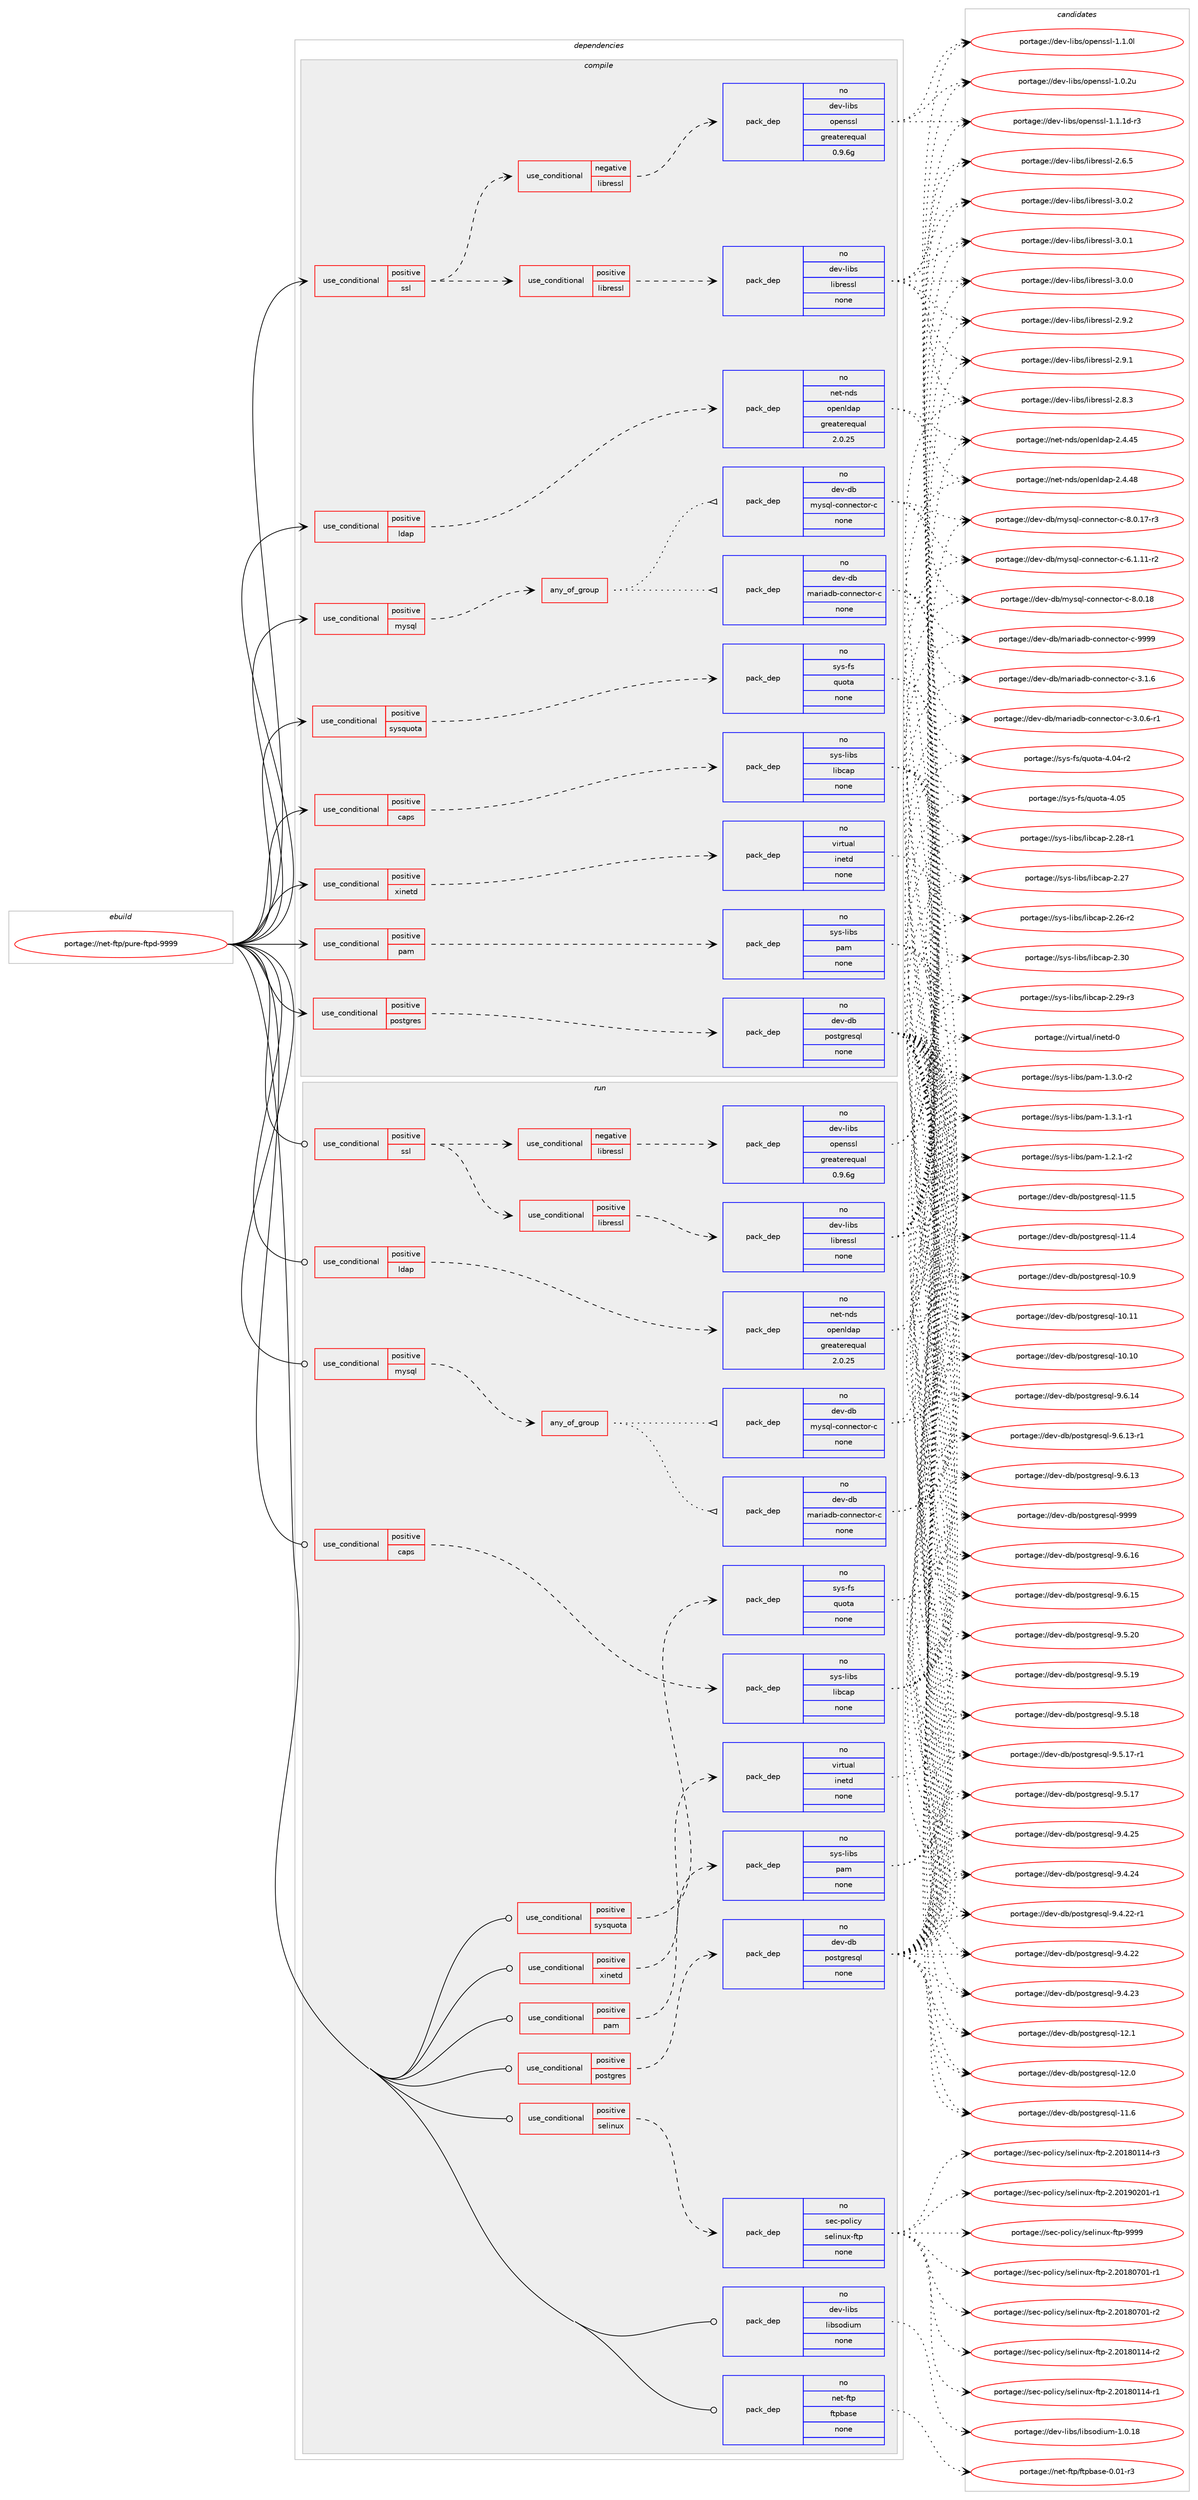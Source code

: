 digraph prolog {

# *************
# Graph options
# *************

newrank=true;
concentrate=true;
compound=true;
graph [rankdir=LR,fontname=Helvetica,fontsize=10,ranksep=1.5];#, ranksep=2.5, nodesep=0.2];
edge  [arrowhead=vee];
node  [fontname=Helvetica,fontsize=10];

# **********
# The ebuild
# **********

subgraph cluster_leftcol {
color=gray;
rank=same;
label=<<i>ebuild</i>>;
id [label="portage://net-ftp/pure-ftpd-9999", color=red, width=4, href="../net-ftp/pure-ftpd-9999.svg"];
}

# ****************
# The dependencies
# ****************

subgraph cluster_midcol {
color=gray;
label=<<i>dependencies</i>>;
subgraph cluster_compile {
fillcolor="#eeeeee";
style=filled;
label=<<i>compile</i>>;
subgraph cond32617 {
dependency155714 [label=<<TABLE BORDER="0" CELLBORDER="1" CELLSPACING="0" CELLPADDING="4"><TR><TD ROWSPAN="3" CELLPADDING="10">use_conditional</TD></TR><TR><TD>positive</TD></TR><TR><TD>caps</TD></TR></TABLE>>, shape=none, color=red];
subgraph pack120585 {
dependency155715 [label=<<TABLE BORDER="0" CELLBORDER="1" CELLSPACING="0" CELLPADDING="4" WIDTH="220"><TR><TD ROWSPAN="6" CELLPADDING="30">pack_dep</TD></TR><TR><TD WIDTH="110">no</TD></TR><TR><TD>sys-libs</TD></TR><TR><TD>libcap</TD></TR><TR><TD>none</TD></TR><TR><TD></TD></TR></TABLE>>, shape=none, color=blue];
}
dependency155714:e -> dependency155715:w [weight=20,style="dashed",arrowhead="vee"];
}
id:e -> dependency155714:w [weight=20,style="solid",arrowhead="vee"];
subgraph cond32618 {
dependency155716 [label=<<TABLE BORDER="0" CELLBORDER="1" CELLSPACING="0" CELLPADDING="4"><TR><TD ROWSPAN="3" CELLPADDING="10">use_conditional</TD></TR><TR><TD>positive</TD></TR><TR><TD>ldap</TD></TR></TABLE>>, shape=none, color=red];
subgraph pack120586 {
dependency155717 [label=<<TABLE BORDER="0" CELLBORDER="1" CELLSPACING="0" CELLPADDING="4" WIDTH="220"><TR><TD ROWSPAN="6" CELLPADDING="30">pack_dep</TD></TR><TR><TD WIDTH="110">no</TD></TR><TR><TD>net-nds</TD></TR><TR><TD>openldap</TD></TR><TR><TD>greaterequal</TD></TR><TR><TD>2.0.25</TD></TR></TABLE>>, shape=none, color=blue];
}
dependency155716:e -> dependency155717:w [weight=20,style="dashed",arrowhead="vee"];
}
id:e -> dependency155716:w [weight=20,style="solid",arrowhead="vee"];
subgraph cond32619 {
dependency155718 [label=<<TABLE BORDER="0" CELLBORDER="1" CELLSPACING="0" CELLPADDING="4"><TR><TD ROWSPAN="3" CELLPADDING="10">use_conditional</TD></TR><TR><TD>positive</TD></TR><TR><TD>mysql</TD></TR></TABLE>>, shape=none, color=red];
subgraph any2365 {
dependency155719 [label=<<TABLE BORDER="0" CELLBORDER="1" CELLSPACING="0" CELLPADDING="4"><TR><TD CELLPADDING="10">any_of_group</TD></TR></TABLE>>, shape=none, color=red];subgraph pack120587 {
dependency155720 [label=<<TABLE BORDER="0" CELLBORDER="1" CELLSPACING="0" CELLPADDING="4" WIDTH="220"><TR><TD ROWSPAN="6" CELLPADDING="30">pack_dep</TD></TR><TR><TD WIDTH="110">no</TD></TR><TR><TD>dev-db</TD></TR><TR><TD>mariadb-connector-c</TD></TR><TR><TD>none</TD></TR><TR><TD></TD></TR></TABLE>>, shape=none, color=blue];
}
dependency155719:e -> dependency155720:w [weight=20,style="dotted",arrowhead="oinv"];
subgraph pack120588 {
dependency155721 [label=<<TABLE BORDER="0" CELLBORDER="1" CELLSPACING="0" CELLPADDING="4" WIDTH="220"><TR><TD ROWSPAN="6" CELLPADDING="30">pack_dep</TD></TR><TR><TD WIDTH="110">no</TD></TR><TR><TD>dev-db</TD></TR><TR><TD>mysql-connector-c</TD></TR><TR><TD>none</TD></TR><TR><TD></TD></TR></TABLE>>, shape=none, color=blue];
}
dependency155719:e -> dependency155721:w [weight=20,style="dotted",arrowhead="oinv"];
}
dependency155718:e -> dependency155719:w [weight=20,style="dashed",arrowhead="vee"];
}
id:e -> dependency155718:w [weight=20,style="solid",arrowhead="vee"];
subgraph cond32620 {
dependency155722 [label=<<TABLE BORDER="0" CELLBORDER="1" CELLSPACING="0" CELLPADDING="4"><TR><TD ROWSPAN="3" CELLPADDING="10">use_conditional</TD></TR><TR><TD>positive</TD></TR><TR><TD>pam</TD></TR></TABLE>>, shape=none, color=red];
subgraph pack120589 {
dependency155723 [label=<<TABLE BORDER="0" CELLBORDER="1" CELLSPACING="0" CELLPADDING="4" WIDTH="220"><TR><TD ROWSPAN="6" CELLPADDING="30">pack_dep</TD></TR><TR><TD WIDTH="110">no</TD></TR><TR><TD>sys-libs</TD></TR><TR><TD>pam</TD></TR><TR><TD>none</TD></TR><TR><TD></TD></TR></TABLE>>, shape=none, color=blue];
}
dependency155722:e -> dependency155723:w [weight=20,style="dashed",arrowhead="vee"];
}
id:e -> dependency155722:w [weight=20,style="solid",arrowhead="vee"];
subgraph cond32621 {
dependency155724 [label=<<TABLE BORDER="0" CELLBORDER="1" CELLSPACING="0" CELLPADDING="4"><TR><TD ROWSPAN="3" CELLPADDING="10">use_conditional</TD></TR><TR><TD>positive</TD></TR><TR><TD>postgres</TD></TR></TABLE>>, shape=none, color=red];
subgraph pack120590 {
dependency155725 [label=<<TABLE BORDER="0" CELLBORDER="1" CELLSPACING="0" CELLPADDING="4" WIDTH="220"><TR><TD ROWSPAN="6" CELLPADDING="30">pack_dep</TD></TR><TR><TD WIDTH="110">no</TD></TR><TR><TD>dev-db</TD></TR><TR><TD>postgresql</TD></TR><TR><TD>none</TD></TR><TR><TD></TD></TR></TABLE>>, shape=none, color=blue];
}
dependency155724:e -> dependency155725:w [weight=20,style="dashed",arrowhead="vee"];
}
id:e -> dependency155724:w [weight=20,style="solid",arrowhead="vee"];
subgraph cond32622 {
dependency155726 [label=<<TABLE BORDER="0" CELLBORDER="1" CELLSPACING="0" CELLPADDING="4"><TR><TD ROWSPAN="3" CELLPADDING="10">use_conditional</TD></TR><TR><TD>positive</TD></TR><TR><TD>ssl</TD></TR></TABLE>>, shape=none, color=red];
subgraph cond32623 {
dependency155727 [label=<<TABLE BORDER="0" CELLBORDER="1" CELLSPACING="0" CELLPADDING="4"><TR><TD ROWSPAN="3" CELLPADDING="10">use_conditional</TD></TR><TR><TD>negative</TD></TR><TR><TD>libressl</TD></TR></TABLE>>, shape=none, color=red];
subgraph pack120591 {
dependency155728 [label=<<TABLE BORDER="0" CELLBORDER="1" CELLSPACING="0" CELLPADDING="4" WIDTH="220"><TR><TD ROWSPAN="6" CELLPADDING="30">pack_dep</TD></TR><TR><TD WIDTH="110">no</TD></TR><TR><TD>dev-libs</TD></TR><TR><TD>openssl</TD></TR><TR><TD>greaterequal</TD></TR><TR><TD>0.9.6g</TD></TR></TABLE>>, shape=none, color=blue];
}
dependency155727:e -> dependency155728:w [weight=20,style="dashed",arrowhead="vee"];
}
dependency155726:e -> dependency155727:w [weight=20,style="dashed",arrowhead="vee"];
subgraph cond32624 {
dependency155729 [label=<<TABLE BORDER="0" CELLBORDER="1" CELLSPACING="0" CELLPADDING="4"><TR><TD ROWSPAN="3" CELLPADDING="10">use_conditional</TD></TR><TR><TD>positive</TD></TR><TR><TD>libressl</TD></TR></TABLE>>, shape=none, color=red];
subgraph pack120592 {
dependency155730 [label=<<TABLE BORDER="0" CELLBORDER="1" CELLSPACING="0" CELLPADDING="4" WIDTH="220"><TR><TD ROWSPAN="6" CELLPADDING="30">pack_dep</TD></TR><TR><TD WIDTH="110">no</TD></TR><TR><TD>dev-libs</TD></TR><TR><TD>libressl</TD></TR><TR><TD>none</TD></TR><TR><TD></TD></TR></TABLE>>, shape=none, color=blue];
}
dependency155729:e -> dependency155730:w [weight=20,style="dashed",arrowhead="vee"];
}
dependency155726:e -> dependency155729:w [weight=20,style="dashed",arrowhead="vee"];
}
id:e -> dependency155726:w [weight=20,style="solid",arrowhead="vee"];
subgraph cond32625 {
dependency155731 [label=<<TABLE BORDER="0" CELLBORDER="1" CELLSPACING="0" CELLPADDING="4"><TR><TD ROWSPAN="3" CELLPADDING="10">use_conditional</TD></TR><TR><TD>positive</TD></TR><TR><TD>sysquota</TD></TR></TABLE>>, shape=none, color=red];
subgraph pack120593 {
dependency155732 [label=<<TABLE BORDER="0" CELLBORDER="1" CELLSPACING="0" CELLPADDING="4" WIDTH="220"><TR><TD ROWSPAN="6" CELLPADDING="30">pack_dep</TD></TR><TR><TD WIDTH="110">no</TD></TR><TR><TD>sys-fs</TD></TR><TR><TD>quota</TD></TR><TR><TD>none</TD></TR><TR><TD></TD></TR></TABLE>>, shape=none, color=blue];
}
dependency155731:e -> dependency155732:w [weight=20,style="dashed",arrowhead="vee"];
}
id:e -> dependency155731:w [weight=20,style="solid",arrowhead="vee"];
subgraph cond32626 {
dependency155733 [label=<<TABLE BORDER="0" CELLBORDER="1" CELLSPACING="0" CELLPADDING="4"><TR><TD ROWSPAN="3" CELLPADDING="10">use_conditional</TD></TR><TR><TD>positive</TD></TR><TR><TD>xinetd</TD></TR></TABLE>>, shape=none, color=red];
subgraph pack120594 {
dependency155734 [label=<<TABLE BORDER="0" CELLBORDER="1" CELLSPACING="0" CELLPADDING="4" WIDTH="220"><TR><TD ROWSPAN="6" CELLPADDING="30">pack_dep</TD></TR><TR><TD WIDTH="110">no</TD></TR><TR><TD>virtual</TD></TR><TR><TD>inetd</TD></TR><TR><TD>none</TD></TR><TR><TD></TD></TR></TABLE>>, shape=none, color=blue];
}
dependency155733:e -> dependency155734:w [weight=20,style="dashed",arrowhead="vee"];
}
id:e -> dependency155733:w [weight=20,style="solid",arrowhead="vee"];
}
subgraph cluster_compileandrun {
fillcolor="#eeeeee";
style=filled;
label=<<i>compile and run</i>>;
}
subgraph cluster_run {
fillcolor="#eeeeee";
style=filled;
label=<<i>run</i>>;
subgraph cond32627 {
dependency155735 [label=<<TABLE BORDER="0" CELLBORDER="1" CELLSPACING="0" CELLPADDING="4"><TR><TD ROWSPAN="3" CELLPADDING="10">use_conditional</TD></TR><TR><TD>positive</TD></TR><TR><TD>caps</TD></TR></TABLE>>, shape=none, color=red];
subgraph pack120595 {
dependency155736 [label=<<TABLE BORDER="0" CELLBORDER="1" CELLSPACING="0" CELLPADDING="4" WIDTH="220"><TR><TD ROWSPAN="6" CELLPADDING="30">pack_dep</TD></TR><TR><TD WIDTH="110">no</TD></TR><TR><TD>sys-libs</TD></TR><TR><TD>libcap</TD></TR><TR><TD>none</TD></TR><TR><TD></TD></TR></TABLE>>, shape=none, color=blue];
}
dependency155735:e -> dependency155736:w [weight=20,style="dashed",arrowhead="vee"];
}
id:e -> dependency155735:w [weight=20,style="solid",arrowhead="odot"];
subgraph cond32628 {
dependency155737 [label=<<TABLE BORDER="0" CELLBORDER="1" CELLSPACING="0" CELLPADDING="4"><TR><TD ROWSPAN="3" CELLPADDING="10">use_conditional</TD></TR><TR><TD>positive</TD></TR><TR><TD>ldap</TD></TR></TABLE>>, shape=none, color=red];
subgraph pack120596 {
dependency155738 [label=<<TABLE BORDER="0" CELLBORDER="1" CELLSPACING="0" CELLPADDING="4" WIDTH="220"><TR><TD ROWSPAN="6" CELLPADDING="30">pack_dep</TD></TR><TR><TD WIDTH="110">no</TD></TR><TR><TD>net-nds</TD></TR><TR><TD>openldap</TD></TR><TR><TD>greaterequal</TD></TR><TR><TD>2.0.25</TD></TR></TABLE>>, shape=none, color=blue];
}
dependency155737:e -> dependency155738:w [weight=20,style="dashed",arrowhead="vee"];
}
id:e -> dependency155737:w [weight=20,style="solid",arrowhead="odot"];
subgraph cond32629 {
dependency155739 [label=<<TABLE BORDER="0" CELLBORDER="1" CELLSPACING="0" CELLPADDING="4"><TR><TD ROWSPAN="3" CELLPADDING="10">use_conditional</TD></TR><TR><TD>positive</TD></TR><TR><TD>mysql</TD></TR></TABLE>>, shape=none, color=red];
subgraph any2366 {
dependency155740 [label=<<TABLE BORDER="0" CELLBORDER="1" CELLSPACING="0" CELLPADDING="4"><TR><TD CELLPADDING="10">any_of_group</TD></TR></TABLE>>, shape=none, color=red];subgraph pack120597 {
dependency155741 [label=<<TABLE BORDER="0" CELLBORDER="1" CELLSPACING="0" CELLPADDING="4" WIDTH="220"><TR><TD ROWSPAN="6" CELLPADDING="30">pack_dep</TD></TR><TR><TD WIDTH="110">no</TD></TR><TR><TD>dev-db</TD></TR><TR><TD>mariadb-connector-c</TD></TR><TR><TD>none</TD></TR><TR><TD></TD></TR></TABLE>>, shape=none, color=blue];
}
dependency155740:e -> dependency155741:w [weight=20,style="dotted",arrowhead="oinv"];
subgraph pack120598 {
dependency155742 [label=<<TABLE BORDER="0" CELLBORDER="1" CELLSPACING="0" CELLPADDING="4" WIDTH="220"><TR><TD ROWSPAN="6" CELLPADDING="30">pack_dep</TD></TR><TR><TD WIDTH="110">no</TD></TR><TR><TD>dev-db</TD></TR><TR><TD>mysql-connector-c</TD></TR><TR><TD>none</TD></TR><TR><TD></TD></TR></TABLE>>, shape=none, color=blue];
}
dependency155740:e -> dependency155742:w [weight=20,style="dotted",arrowhead="oinv"];
}
dependency155739:e -> dependency155740:w [weight=20,style="dashed",arrowhead="vee"];
}
id:e -> dependency155739:w [weight=20,style="solid",arrowhead="odot"];
subgraph cond32630 {
dependency155743 [label=<<TABLE BORDER="0" CELLBORDER="1" CELLSPACING="0" CELLPADDING="4"><TR><TD ROWSPAN="3" CELLPADDING="10">use_conditional</TD></TR><TR><TD>positive</TD></TR><TR><TD>pam</TD></TR></TABLE>>, shape=none, color=red];
subgraph pack120599 {
dependency155744 [label=<<TABLE BORDER="0" CELLBORDER="1" CELLSPACING="0" CELLPADDING="4" WIDTH="220"><TR><TD ROWSPAN="6" CELLPADDING="30">pack_dep</TD></TR><TR><TD WIDTH="110">no</TD></TR><TR><TD>sys-libs</TD></TR><TR><TD>pam</TD></TR><TR><TD>none</TD></TR><TR><TD></TD></TR></TABLE>>, shape=none, color=blue];
}
dependency155743:e -> dependency155744:w [weight=20,style="dashed",arrowhead="vee"];
}
id:e -> dependency155743:w [weight=20,style="solid",arrowhead="odot"];
subgraph cond32631 {
dependency155745 [label=<<TABLE BORDER="0" CELLBORDER="1" CELLSPACING="0" CELLPADDING="4"><TR><TD ROWSPAN="3" CELLPADDING="10">use_conditional</TD></TR><TR><TD>positive</TD></TR><TR><TD>postgres</TD></TR></TABLE>>, shape=none, color=red];
subgraph pack120600 {
dependency155746 [label=<<TABLE BORDER="0" CELLBORDER="1" CELLSPACING="0" CELLPADDING="4" WIDTH="220"><TR><TD ROWSPAN="6" CELLPADDING="30">pack_dep</TD></TR><TR><TD WIDTH="110">no</TD></TR><TR><TD>dev-db</TD></TR><TR><TD>postgresql</TD></TR><TR><TD>none</TD></TR><TR><TD></TD></TR></TABLE>>, shape=none, color=blue];
}
dependency155745:e -> dependency155746:w [weight=20,style="dashed",arrowhead="vee"];
}
id:e -> dependency155745:w [weight=20,style="solid",arrowhead="odot"];
subgraph cond32632 {
dependency155747 [label=<<TABLE BORDER="0" CELLBORDER="1" CELLSPACING="0" CELLPADDING="4"><TR><TD ROWSPAN="3" CELLPADDING="10">use_conditional</TD></TR><TR><TD>positive</TD></TR><TR><TD>selinux</TD></TR></TABLE>>, shape=none, color=red];
subgraph pack120601 {
dependency155748 [label=<<TABLE BORDER="0" CELLBORDER="1" CELLSPACING="0" CELLPADDING="4" WIDTH="220"><TR><TD ROWSPAN="6" CELLPADDING="30">pack_dep</TD></TR><TR><TD WIDTH="110">no</TD></TR><TR><TD>sec-policy</TD></TR><TR><TD>selinux-ftp</TD></TR><TR><TD>none</TD></TR><TR><TD></TD></TR></TABLE>>, shape=none, color=blue];
}
dependency155747:e -> dependency155748:w [weight=20,style="dashed",arrowhead="vee"];
}
id:e -> dependency155747:w [weight=20,style="solid",arrowhead="odot"];
subgraph cond32633 {
dependency155749 [label=<<TABLE BORDER="0" CELLBORDER="1" CELLSPACING="0" CELLPADDING="4"><TR><TD ROWSPAN="3" CELLPADDING="10">use_conditional</TD></TR><TR><TD>positive</TD></TR><TR><TD>ssl</TD></TR></TABLE>>, shape=none, color=red];
subgraph cond32634 {
dependency155750 [label=<<TABLE BORDER="0" CELLBORDER="1" CELLSPACING="0" CELLPADDING="4"><TR><TD ROWSPAN="3" CELLPADDING="10">use_conditional</TD></TR><TR><TD>negative</TD></TR><TR><TD>libressl</TD></TR></TABLE>>, shape=none, color=red];
subgraph pack120602 {
dependency155751 [label=<<TABLE BORDER="0" CELLBORDER="1" CELLSPACING="0" CELLPADDING="4" WIDTH="220"><TR><TD ROWSPAN="6" CELLPADDING="30">pack_dep</TD></TR><TR><TD WIDTH="110">no</TD></TR><TR><TD>dev-libs</TD></TR><TR><TD>openssl</TD></TR><TR><TD>greaterequal</TD></TR><TR><TD>0.9.6g</TD></TR></TABLE>>, shape=none, color=blue];
}
dependency155750:e -> dependency155751:w [weight=20,style="dashed",arrowhead="vee"];
}
dependency155749:e -> dependency155750:w [weight=20,style="dashed",arrowhead="vee"];
subgraph cond32635 {
dependency155752 [label=<<TABLE BORDER="0" CELLBORDER="1" CELLSPACING="0" CELLPADDING="4"><TR><TD ROWSPAN="3" CELLPADDING="10">use_conditional</TD></TR><TR><TD>positive</TD></TR><TR><TD>libressl</TD></TR></TABLE>>, shape=none, color=red];
subgraph pack120603 {
dependency155753 [label=<<TABLE BORDER="0" CELLBORDER="1" CELLSPACING="0" CELLPADDING="4" WIDTH="220"><TR><TD ROWSPAN="6" CELLPADDING="30">pack_dep</TD></TR><TR><TD WIDTH="110">no</TD></TR><TR><TD>dev-libs</TD></TR><TR><TD>libressl</TD></TR><TR><TD>none</TD></TR><TR><TD></TD></TR></TABLE>>, shape=none, color=blue];
}
dependency155752:e -> dependency155753:w [weight=20,style="dashed",arrowhead="vee"];
}
dependency155749:e -> dependency155752:w [weight=20,style="dashed",arrowhead="vee"];
}
id:e -> dependency155749:w [weight=20,style="solid",arrowhead="odot"];
subgraph cond32636 {
dependency155754 [label=<<TABLE BORDER="0" CELLBORDER="1" CELLSPACING="0" CELLPADDING="4"><TR><TD ROWSPAN="3" CELLPADDING="10">use_conditional</TD></TR><TR><TD>positive</TD></TR><TR><TD>sysquota</TD></TR></TABLE>>, shape=none, color=red];
subgraph pack120604 {
dependency155755 [label=<<TABLE BORDER="0" CELLBORDER="1" CELLSPACING="0" CELLPADDING="4" WIDTH="220"><TR><TD ROWSPAN="6" CELLPADDING="30">pack_dep</TD></TR><TR><TD WIDTH="110">no</TD></TR><TR><TD>sys-fs</TD></TR><TR><TD>quota</TD></TR><TR><TD>none</TD></TR><TR><TD></TD></TR></TABLE>>, shape=none, color=blue];
}
dependency155754:e -> dependency155755:w [weight=20,style="dashed",arrowhead="vee"];
}
id:e -> dependency155754:w [weight=20,style="solid",arrowhead="odot"];
subgraph cond32637 {
dependency155756 [label=<<TABLE BORDER="0" CELLBORDER="1" CELLSPACING="0" CELLPADDING="4"><TR><TD ROWSPAN="3" CELLPADDING="10">use_conditional</TD></TR><TR><TD>positive</TD></TR><TR><TD>xinetd</TD></TR></TABLE>>, shape=none, color=red];
subgraph pack120605 {
dependency155757 [label=<<TABLE BORDER="0" CELLBORDER="1" CELLSPACING="0" CELLPADDING="4" WIDTH="220"><TR><TD ROWSPAN="6" CELLPADDING="30">pack_dep</TD></TR><TR><TD WIDTH="110">no</TD></TR><TR><TD>virtual</TD></TR><TR><TD>inetd</TD></TR><TR><TD>none</TD></TR><TR><TD></TD></TR></TABLE>>, shape=none, color=blue];
}
dependency155756:e -> dependency155757:w [weight=20,style="dashed",arrowhead="vee"];
}
id:e -> dependency155756:w [weight=20,style="solid",arrowhead="odot"];
subgraph pack120606 {
dependency155758 [label=<<TABLE BORDER="0" CELLBORDER="1" CELLSPACING="0" CELLPADDING="4" WIDTH="220"><TR><TD ROWSPAN="6" CELLPADDING="30">pack_dep</TD></TR><TR><TD WIDTH="110">no</TD></TR><TR><TD>dev-libs</TD></TR><TR><TD>libsodium</TD></TR><TR><TD>none</TD></TR><TR><TD></TD></TR></TABLE>>, shape=none, color=blue];
}
id:e -> dependency155758:w [weight=20,style="solid",arrowhead="odot"];
subgraph pack120607 {
dependency155759 [label=<<TABLE BORDER="0" CELLBORDER="1" CELLSPACING="0" CELLPADDING="4" WIDTH="220"><TR><TD ROWSPAN="6" CELLPADDING="30">pack_dep</TD></TR><TR><TD WIDTH="110">no</TD></TR><TR><TD>net-ftp</TD></TR><TR><TD>ftpbase</TD></TR><TR><TD>none</TD></TR><TR><TD></TD></TR></TABLE>>, shape=none, color=blue];
}
id:e -> dependency155759:w [weight=20,style="solid",arrowhead="odot"];
}
}

# **************
# The candidates
# **************

subgraph cluster_choices {
rank=same;
color=gray;
label=<<i>candidates</i>>;

subgraph choice120585 {
color=black;
nodesep=1;
choice1151211154510810598115471081059899971124550465148 [label="portage://sys-libs/libcap-2.30", color=red, width=4,href="../sys-libs/libcap-2.30.svg"];
choice11512111545108105981154710810598999711245504650574511451 [label="portage://sys-libs/libcap-2.29-r3", color=red, width=4,href="../sys-libs/libcap-2.29-r3.svg"];
choice11512111545108105981154710810598999711245504650564511449 [label="portage://sys-libs/libcap-2.28-r1", color=red, width=4,href="../sys-libs/libcap-2.28-r1.svg"];
choice1151211154510810598115471081059899971124550465055 [label="portage://sys-libs/libcap-2.27", color=red, width=4,href="../sys-libs/libcap-2.27.svg"];
choice11512111545108105981154710810598999711245504650544511450 [label="portage://sys-libs/libcap-2.26-r2", color=red, width=4,href="../sys-libs/libcap-2.26-r2.svg"];
dependency155715:e -> choice1151211154510810598115471081059899971124550465148:w [style=dotted,weight="100"];
dependency155715:e -> choice11512111545108105981154710810598999711245504650574511451:w [style=dotted,weight="100"];
dependency155715:e -> choice11512111545108105981154710810598999711245504650564511449:w [style=dotted,weight="100"];
dependency155715:e -> choice1151211154510810598115471081059899971124550465055:w [style=dotted,weight="100"];
dependency155715:e -> choice11512111545108105981154710810598999711245504650544511450:w [style=dotted,weight="100"];
}
subgraph choice120586 {
color=black;
nodesep=1;
choice11010111645110100115471111121011101081009711245504652465256 [label="portage://net-nds/openldap-2.4.48", color=red, width=4,href="../net-nds/openldap-2.4.48.svg"];
choice11010111645110100115471111121011101081009711245504652465253 [label="portage://net-nds/openldap-2.4.45", color=red, width=4,href="../net-nds/openldap-2.4.45.svg"];
dependency155717:e -> choice11010111645110100115471111121011101081009711245504652465256:w [style=dotted,weight="100"];
dependency155717:e -> choice11010111645110100115471111121011101081009711245504652465253:w [style=dotted,weight="100"];
}
subgraph choice120587 {
color=black;
nodesep=1;
choice10010111845100984710997114105971009845991111101101019911611111445994557575757 [label="portage://dev-db/mariadb-connector-c-9999", color=red, width=4,href="../dev-db/mariadb-connector-c-9999.svg"];
choice1001011184510098471099711410597100984599111110110101991161111144599455146494654 [label="portage://dev-db/mariadb-connector-c-3.1.6", color=red, width=4,href="../dev-db/mariadb-connector-c-3.1.6.svg"];
choice10010111845100984710997114105971009845991111101101019911611111445994551464846544511449 [label="portage://dev-db/mariadb-connector-c-3.0.6-r1", color=red, width=4,href="../dev-db/mariadb-connector-c-3.0.6-r1.svg"];
dependency155720:e -> choice10010111845100984710997114105971009845991111101101019911611111445994557575757:w [style=dotted,weight="100"];
dependency155720:e -> choice1001011184510098471099711410597100984599111110110101991161111144599455146494654:w [style=dotted,weight="100"];
dependency155720:e -> choice10010111845100984710997114105971009845991111101101019911611111445994551464846544511449:w [style=dotted,weight="100"];
}
subgraph choice120588 {
color=black;
nodesep=1;
choice100101118451009847109121115113108459911111011010199116111114459945564648464956 [label="portage://dev-db/mysql-connector-c-8.0.18", color=red, width=4,href="../dev-db/mysql-connector-c-8.0.18.svg"];
choice1001011184510098471091211151131084599111110110101991161111144599455646484649554511451 [label="portage://dev-db/mysql-connector-c-8.0.17-r3", color=red, width=4,href="../dev-db/mysql-connector-c-8.0.17-r3.svg"];
choice1001011184510098471091211151131084599111110110101991161111144599455446494649494511450 [label="portage://dev-db/mysql-connector-c-6.1.11-r2", color=red, width=4,href="../dev-db/mysql-connector-c-6.1.11-r2.svg"];
dependency155721:e -> choice100101118451009847109121115113108459911111011010199116111114459945564648464956:w [style=dotted,weight="100"];
dependency155721:e -> choice1001011184510098471091211151131084599111110110101991161111144599455646484649554511451:w [style=dotted,weight="100"];
dependency155721:e -> choice1001011184510098471091211151131084599111110110101991161111144599455446494649494511450:w [style=dotted,weight="100"];
}
subgraph choice120589 {
color=black;
nodesep=1;
choice115121115451081059811547112971094549465146494511449 [label="portage://sys-libs/pam-1.3.1-r1", color=red, width=4,href="../sys-libs/pam-1.3.1-r1.svg"];
choice115121115451081059811547112971094549465146484511450 [label="portage://sys-libs/pam-1.3.0-r2", color=red, width=4,href="../sys-libs/pam-1.3.0-r2.svg"];
choice115121115451081059811547112971094549465046494511450 [label="portage://sys-libs/pam-1.2.1-r2", color=red, width=4,href="../sys-libs/pam-1.2.1-r2.svg"];
dependency155723:e -> choice115121115451081059811547112971094549465146494511449:w [style=dotted,weight="100"];
dependency155723:e -> choice115121115451081059811547112971094549465146484511450:w [style=dotted,weight="100"];
dependency155723:e -> choice115121115451081059811547112971094549465046494511450:w [style=dotted,weight="100"];
}
subgraph choice120590 {
color=black;
nodesep=1;
choice1001011184510098471121111151161031141011151131084557575757 [label="portage://dev-db/postgresql-9999", color=red, width=4,href="../dev-db/postgresql-9999.svg"];
choice10010111845100984711211111511610311410111511310845574654464954 [label="portage://dev-db/postgresql-9.6.16", color=red, width=4,href="../dev-db/postgresql-9.6.16.svg"];
choice10010111845100984711211111511610311410111511310845574654464953 [label="portage://dev-db/postgresql-9.6.15", color=red, width=4,href="../dev-db/postgresql-9.6.15.svg"];
choice10010111845100984711211111511610311410111511310845574654464952 [label="portage://dev-db/postgresql-9.6.14", color=red, width=4,href="../dev-db/postgresql-9.6.14.svg"];
choice100101118451009847112111115116103114101115113108455746544649514511449 [label="portage://dev-db/postgresql-9.6.13-r1", color=red, width=4,href="../dev-db/postgresql-9.6.13-r1.svg"];
choice10010111845100984711211111511610311410111511310845574654464951 [label="portage://dev-db/postgresql-9.6.13", color=red, width=4,href="../dev-db/postgresql-9.6.13.svg"];
choice10010111845100984711211111511610311410111511310845574653465048 [label="portage://dev-db/postgresql-9.5.20", color=red, width=4,href="../dev-db/postgresql-9.5.20.svg"];
choice10010111845100984711211111511610311410111511310845574653464957 [label="portage://dev-db/postgresql-9.5.19", color=red, width=4,href="../dev-db/postgresql-9.5.19.svg"];
choice10010111845100984711211111511610311410111511310845574653464956 [label="portage://dev-db/postgresql-9.5.18", color=red, width=4,href="../dev-db/postgresql-9.5.18.svg"];
choice100101118451009847112111115116103114101115113108455746534649554511449 [label="portage://dev-db/postgresql-9.5.17-r1", color=red, width=4,href="../dev-db/postgresql-9.5.17-r1.svg"];
choice10010111845100984711211111511610311410111511310845574653464955 [label="portage://dev-db/postgresql-9.5.17", color=red, width=4,href="../dev-db/postgresql-9.5.17.svg"];
choice10010111845100984711211111511610311410111511310845574652465053 [label="portage://dev-db/postgresql-9.4.25", color=red, width=4,href="../dev-db/postgresql-9.4.25.svg"];
choice10010111845100984711211111511610311410111511310845574652465052 [label="portage://dev-db/postgresql-9.4.24", color=red, width=4,href="../dev-db/postgresql-9.4.24.svg"];
choice10010111845100984711211111511610311410111511310845574652465051 [label="portage://dev-db/postgresql-9.4.23", color=red, width=4,href="../dev-db/postgresql-9.4.23.svg"];
choice100101118451009847112111115116103114101115113108455746524650504511449 [label="portage://dev-db/postgresql-9.4.22-r1", color=red, width=4,href="../dev-db/postgresql-9.4.22-r1.svg"];
choice10010111845100984711211111511610311410111511310845574652465050 [label="portage://dev-db/postgresql-9.4.22", color=red, width=4,href="../dev-db/postgresql-9.4.22.svg"];
choice1001011184510098471121111151161031141011151131084549504649 [label="portage://dev-db/postgresql-12.1", color=red, width=4,href="../dev-db/postgresql-12.1.svg"];
choice1001011184510098471121111151161031141011151131084549504648 [label="portage://dev-db/postgresql-12.0", color=red, width=4,href="../dev-db/postgresql-12.0.svg"];
choice1001011184510098471121111151161031141011151131084549494654 [label="portage://dev-db/postgresql-11.6", color=red, width=4,href="../dev-db/postgresql-11.6.svg"];
choice1001011184510098471121111151161031141011151131084549494653 [label="portage://dev-db/postgresql-11.5", color=red, width=4,href="../dev-db/postgresql-11.5.svg"];
choice1001011184510098471121111151161031141011151131084549494652 [label="portage://dev-db/postgresql-11.4", color=red, width=4,href="../dev-db/postgresql-11.4.svg"];
choice1001011184510098471121111151161031141011151131084549484657 [label="portage://dev-db/postgresql-10.9", color=red, width=4,href="../dev-db/postgresql-10.9.svg"];
choice100101118451009847112111115116103114101115113108454948464949 [label="portage://dev-db/postgresql-10.11", color=red, width=4,href="../dev-db/postgresql-10.11.svg"];
choice100101118451009847112111115116103114101115113108454948464948 [label="portage://dev-db/postgresql-10.10", color=red, width=4,href="../dev-db/postgresql-10.10.svg"];
dependency155725:e -> choice1001011184510098471121111151161031141011151131084557575757:w [style=dotted,weight="100"];
dependency155725:e -> choice10010111845100984711211111511610311410111511310845574654464954:w [style=dotted,weight="100"];
dependency155725:e -> choice10010111845100984711211111511610311410111511310845574654464953:w [style=dotted,weight="100"];
dependency155725:e -> choice10010111845100984711211111511610311410111511310845574654464952:w [style=dotted,weight="100"];
dependency155725:e -> choice100101118451009847112111115116103114101115113108455746544649514511449:w [style=dotted,weight="100"];
dependency155725:e -> choice10010111845100984711211111511610311410111511310845574654464951:w [style=dotted,weight="100"];
dependency155725:e -> choice10010111845100984711211111511610311410111511310845574653465048:w [style=dotted,weight="100"];
dependency155725:e -> choice10010111845100984711211111511610311410111511310845574653464957:w [style=dotted,weight="100"];
dependency155725:e -> choice10010111845100984711211111511610311410111511310845574653464956:w [style=dotted,weight="100"];
dependency155725:e -> choice100101118451009847112111115116103114101115113108455746534649554511449:w [style=dotted,weight="100"];
dependency155725:e -> choice10010111845100984711211111511610311410111511310845574653464955:w [style=dotted,weight="100"];
dependency155725:e -> choice10010111845100984711211111511610311410111511310845574652465053:w [style=dotted,weight="100"];
dependency155725:e -> choice10010111845100984711211111511610311410111511310845574652465052:w [style=dotted,weight="100"];
dependency155725:e -> choice10010111845100984711211111511610311410111511310845574652465051:w [style=dotted,weight="100"];
dependency155725:e -> choice100101118451009847112111115116103114101115113108455746524650504511449:w [style=dotted,weight="100"];
dependency155725:e -> choice10010111845100984711211111511610311410111511310845574652465050:w [style=dotted,weight="100"];
dependency155725:e -> choice1001011184510098471121111151161031141011151131084549504649:w [style=dotted,weight="100"];
dependency155725:e -> choice1001011184510098471121111151161031141011151131084549504648:w [style=dotted,weight="100"];
dependency155725:e -> choice1001011184510098471121111151161031141011151131084549494654:w [style=dotted,weight="100"];
dependency155725:e -> choice1001011184510098471121111151161031141011151131084549494653:w [style=dotted,weight="100"];
dependency155725:e -> choice1001011184510098471121111151161031141011151131084549494652:w [style=dotted,weight="100"];
dependency155725:e -> choice1001011184510098471121111151161031141011151131084549484657:w [style=dotted,weight="100"];
dependency155725:e -> choice100101118451009847112111115116103114101115113108454948464949:w [style=dotted,weight="100"];
dependency155725:e -> choice100101118451009847112111115116103114101115113108454948464948:w [style=dotted,weight="100"];
}
subgraph choice120591 {
color=black;
nodesep=1;
choice1001011184510810598115471111121011101151151084549464946491004511451 [label="portage://dev-libs/openssl-1.1.1d-r3", color=red, width=4,href="../dev-libs/openssl-1.1.1d-r3.svg"];
choice100101118451081059811547111112101110115115108454946494648108 [label="portage://dev-libs/openssl-1.1.0l", color=red, width=4,href="../dev-libs/openssl-1.1.0l.svg"];
choice100101118451081059811547111112101110115115108454946484650117 [label="portage://dev-libs/openssl-1.0.2u", color=red, width=4,href="../dev-libs/openssl-1.0.2u.svg"];
dependency155728:e -> choice1001011184510810598115471111121011101151151084549464946491004511451:w [style=dotted,weight="100"];
dependency155728:e -> choice100101118451081059811547111112101110115115108454946494648108:w [style=dotted,weight="100"];
dependency155728:e -> choice100101118451081059811547111112101110115115108454946484650117:w [style=dotted,weight="100"];
}
subgraph choice120592 {
color=black;
nodesep=1;
choice10010111845108105981154710810598114101115115108455146484650 [label="portage://dev-libs/libressl-3.0.2", color=red, width=4,href="../dev-libs/libressl-3.0.2.svg"];
choice10010111845108105981154710810598114101115115108455146484649 [label="portage://dev-libs/libressl-3.0.1", color=red, width=4,href="../dev-libs/libressl-3.0.1.svg"];
choice10010111845108105981154710810598114101115115108455146484648 [label="portage://dev-libs/libressl-3.0.0", color=red, width=4,href="../dev-libs/libressl-3.0.0.svg"];
choice10010111845108105981154710810598114101115115108455046574650 [label="portage://dev-libs/libressl-2.9.2", color=red, width=4,href="../dev-libs/libressl-2.9.2.svg"];
choice10010111845108105981154710810598114101115115108455046574649 [label="portage://dev-libs/libressl-2.9.1", color=red, width=4,href="../dev-libs/libressl-2.9.1.svg"];
choice10010111845108105981154710810598114101115115108455046564651 [label="portage://dev-libs/libressl-2.8.3", color=red, width=4,href="../dev-libs/libressl-2.8.3.svg"];
choice10010111845108105981154710810598114101115115108455046544653 [label="portage://dev-libs/libressl-2.6.5", color=red, width=4,href="../dev-libs/libressl-2.6.5.svg"];
dependency155730:e -> choice10010111845108105981154710810598114101115115108455146484650:w [style=dotted,weight="100"];
dependency155730:e -> choice10010111845108105981154710810598114101115115108455146484649:w [style=dotted,weight="100"];
dependency155730:e -> choice10010111845108105981154710810598114101115115108455146484648:w [style=dotted,weight="100"];
dependency155730:e -> choice10010111845108105981154710810598114101115115108455046574650:w [style=dotted,weight="100"];
dependency155730:e -> choice10010111845108105981154710810598114101115115108455046574649:w [style=dotted,weight="100"];
dependency155730:e -> choice10010111845108105981154710810598114101115115108455046564651:w [style=dotted,weight="100"];
dependency155730:e -> choice10010111845108105981154710810598114101115115108455046544653:w [style=dotted,weight="100"];
}
subgraph choice120593 {
color=black;
nodesep=1;
choice1151211154510211547113117111116974552464853 [label="portage://sys-fs/quota-4.05", color=red, width=4,href="../sys-fs/quota-4.05.svg"];
choice11512111545102115471131171111169745524648524511450 [label="portage://sys-fs/quota-4.04-r2", color=red, width=4,href="../sys-fs/quota-4.04-r2.svg"];
dependency155732:e -> choice1151211154510211547113117111116974552464853:w [style=dotted,weight="100"];
dependency155732:e -> choice11512111545102115471131171111169745524648524511450:w [style=dotted,weight="100"];
}
subgraph choice120594 {
color=black;
nodesep=1;
choice11810511411611797108471051101011161004548 [label="portage://virtual/inetd-0", color=red, width=4,href="../virtual/inetd-0.svg"];
dependency155734:e -> choice11810511411611797108471051101011161004548:w [style=dotted,weight="100"];
}
subgraph choice120595 {
color=black;
nodesep=1;
choice1151211154510810598115471081059899971124550465148 [label="portage://sys-libs/libcap-2.30", color=red, width=4,href="../sys-libs/libcap-2.30.svg"];
choice11512111545108105981154710810598999711245504650574511451 [label="portage://sys-libs/libcap-2.29-r3", color=red, width=4,href="../sys-libs/libcap-2.29-r3.svg"];
choice11512111545108105981154710810598999711245504650564511449 [label="portage://sys-libs/libcap-2.28-r1", color=red, width=4,href="../sys-libs/libcap-2.28-r1.svg"];
choice1151211154510810598115471081059899971124550465055 [label="portage://sys-libs/libcap-2.27", color=red, width=4,href="../sys-libs/libcap-2.27.svg"];
choice11512111545108105981154710810598999711245504650544511450 [label="portage://sys-libs/libcap-2.26-r2", color=red, width=4,href="../sys-libs/libcap-2.26-r2.svg"];
dependency155736:e -> choice1151211154510810598115471081059899971124550465148:w [style=dotted,weight="100"];
dependency155736:e -> choice11512111545108105981154710810598999711245504650574511451:w [style=dotted,weight="100"];
dependency155736:e -> choice11512111545108105981154710810598999711245504650564511449:w [style=dotted,weight="100"];
dependency155736:e -> choice1151211154510810598115471081059899971124550465055:w [style=dotted,weight="100"];
dependency155736:e -> choice11512111545108105981154710810598999711245504650544511450:w [style=dotted,weight="100"];
}
subgraph choice120596 {
color=black;
nodesep=1;
choice11010111645110100115471111121011101081009711245504652465256 [label="portage://net-nds/openldap-2.4.48", color=red, width=4,href="../net-nds/openldap-2.4.48.svg"];
choice11010111645110100115471111121011101081009711245504652465253 [label="portage://net-nds/openldap-2.4.45", color=red, width=4,href="../net-nds/openldap-2.4.45.svg"];
dependency155738:e -> choice11010111645110100115471111121011101081009711245504652465256:w [style=dotted,weight="100"];
dependency155738:e -> choice11010111645110100115471111121011101081009711245504652465253:w [style=dotted,weight="100"];
}
subgraph choice120597 {
color=black;
nodesep=1;
choice10010111845100984710997114105971009845991111101101019911611111445994557575757 [label="portage://dev-db/mariadb-connector-c-9999", color=red, width=4,href="../dev-db/mariadb-connector-c-9999.svg"];
choice1001011184510098471099711410597100984599111110110101991161111144599455146494654 [label="portage://dev-db/mariadb-connector-c-3.1.6", color=red, width=4,href="../dev-db/mariadb-connector-c-3.1.6.svg"];
choice10010111845100984710997114105971009845991111101101019911611111445994551464846544511449 [label="portage://dev-db/mariadb-connector-c-3.0.6-r1", color=red, width=4,href="../dev-db/mariadb-connector-c-3.0.6-r1.svg"];
dependency155741:e -> choice10010111845100984710997114105971009845991111101101019911611111445994557575757:w [style=dotted,weight="100"];
dependency155741:e -> choice1001011184510098471099711410597100984599111110110101991161111144599455146494654:w [style=dotted,weight="100"];
dependency155741:e -> choice10010111845100984710997114105971009845991111101101019911611111445994551464846544511449:w [style=dotted,weight="100"];
}
subgraph choice120598 {
color=black;
nodesep=1;
choice100101118451009847109121115113108459911111011010199116111114459945564648464956 [label="portage://dev-db/mysql-connector-c-8.0.18", color=red, width=4,href="../dev-db/mysql-connector-c-8.0.18.svg"];
choice1001011184510098471091211151131084599111110110101991161111144599455646484649554511451 [label="portage://dev-db/mysql-connector-c-8.0.17-r3", color=red, width=4,href="../dev-db/mysql-connector-c-8.0.17-r3.svg"];
choice1001011184510098471091211151131084599111110110101991161111144599455446494649494511450 [label="portage://dev-db/mysql-connector-c-6.1.11-r2", color=red, width=4,href="../dev-db/mysql-connector-c-6.1.11-r2.svg"];
dependency155742:e -> choice100101118451009847109121115113108459911111011010199116111114459945564648464956:w [style=dotted,weight="100"];
dependency155742:e -> choice1001011184510098471091211151131084599111110110101991161111144599455646484649554511451:w [style=dotted,weight="100"];
dependency155742:e -> choice1001011184510098471091211151131084599111110110101991161111144599455446494649494511450:w [style=dotted,weight="100"];
}
subgraph choice120599 {
color=black;
nodesep=1;
choice115121115451081059811547112971094549465146494511449 [label="portage://sys-libs/pam-1.3.1-r1", color=red, width=4,href="../sys-libs/pam-1.3.1-r1.svg"];
choice115121115451081059811547112971094549465146484511450 [label="portage://sys-libs/pam-1.3.0-r2", color=red, width=4,href="../sys-libs/pam-1.3.0-r2.svg"];
choice115121115451081059811547112971094549465046494511450 [label="portage://sys-libs/pam-1.2.1-r2", color=red, width=4,href="../sys-libs/pam-1.2.1-r2.svg"];
dependency155744:e -> choice115121115451081059811547112971094549465146494511449:w [style=dotted,weight="100"];
dependency155744:e -> choice115121115451081059811547112971094549465146484511450:w [style=dotted,weight="100"];
dependency155744:e -> choice115121115451081059811547112971094549465046494511450:w [style=dotted,weight="100"];
}
subgraph choice120600 {
color=black;
nodesep=1;
choice1001011184510098471121111151161031141011151131084557575757 [label="portage://dev-db/postgresql-9999", color=red, width=4,href="../dev-db/postgresql-9999.svg"];
choice10010111845100984711211111511610311410111511310845574654464954 [label="portage://dev-db/postgresql-9.6.16", color=red, width=4,href="../dev-db/postgresql-9.6.16.svg"];
choice10010111845100984711211111511610311410111511310845574654464953 [label="portage://dev-db/postgresql-9.6.15", color=red, width=4,href="../dev-db/postgresql-9.6.15.svg"];
choice10010111845100984711211111511610311410111511310845574654464952 [label="portage://dev-db/postgresql-9.6.14", color=red, width=4,href="../dev-db/postgresql-9.6.14.svg"];
choice100101118451009847112111115116103114101115113108455746544649514511449 [label="portage://dev-db/postgresql-9.6.13-r1", color=red, width=4,href="../dev-db/postgresql-9.6.13-r1.svg"];
choice10010111845100984711211111511610311410111511310845574654464951 [label="portage://dev-db/postgresql-9.6.13", color=red, width=4,href="../dev-db/postgresql-9.6.13.svg"];
choice10010111845100984711211111511610311410111511310845574653465048 [label="portage://dev-db/postgresql-9.5.20", color=red, width=4,href="../dev-db/postgresql-9.5.20.svg"];
choice10010111845100984711211111511610311410111511310845574653464957 [label="portage://dev-db/postgresql-9.5.19", color=red, width=4,href="../dev-db/postgresql-9.5.19.svg"];
choice10010111845100984711211111511610311410111511310845574653464956 [label="portage://dev-db/postgresql-9.5.18", color=red, width=4,href="../dev-db/postgresql-9.5.18.svg"];
choice100101118451009847112111115116103114101115113108455746534649554511449 [label="portage://dev-db/postgresql-9.5.17-r1", color=red, width=4,href="../dev-db/postgresql-9.5.17-r1.svg"];
choice10010111845100984711211111511610311410111511310845574653464955 [label="portage://dev-db/postgresql-9.5.17", color=red, width=4,href="../dev-db/postgresql-9.5.17.svg"];
choice10010111845100984711211111511610311410111511310845574652465053 [label="portage://dev-db/postgresql-9.4.25", color=red, width=4,href="../dev-db/postgresql-9.4.25.svg"];
choice10010111845100984711211111511610311410111511310845574652465052 [label="portage://dev-db/postgresql-9.4.24", color=red, width=4,href="../dev-db/postgresql-9.4.24.svg"];
choice10010111845100984711211111511610311410111511310845574652465051 [label="portage://dev-db/postgresql-9.4.23", color=red, width=4,href="../dev-db/postgresql-9.4.23.svg"];
choice100101118451009847112111115116103114101115113108455746524650504511449 [label="portage://dev-db/postgresql-9.4.22-r1", color=red, width=4,href="../dev-db/postgresql-9.4.22-r1.svg"];
choice10010111845100984711211111511610311410111511310845574652465050 [label="portage://dev-db/postgresql-9.4.22", color=red, width=4,href="../dev-db/postgresql-9.4.22.svg"];
choice1001011184510098471121111151161031141011151131084549504649 [label="portage://dev-db/postgresql-12.1", color=red, width=4,href="../dev-db/postgresql-12.1.svg"];
choice1001011184510098471121111151161031141011151131084549504648 [label="portage://dev-db/postgresql-12.0", color=red, width=4,href="../dev-db/postgresql-12.0.svg"];
choice1001011184510098471121111151161031141011151131084549494654 [label="portage://dev-db/postgresql-11.6", color=red, width=4,href="../dev-db/postgresql-11.6.svg"];
choice1001011184510098471121111151161031141011151131084549494653 [label="portage://dev-db/postgresql-11.5", color=red, width=4,href="../dev-db/postgresql-11.5.svg"];
choice1001011184510098471121111151161031141011151131084549494652 [label="portage://dev-db/postgresql-11.4", color=red, width=4,href="../dev-db/postgresql-11.4.svg"];
choice1001011184510098471121111151161031141011151131084549484657 [label="portage://dev-db/postgresql-10.9", color=red, width=4,href="../dev-db/postgresql-10.9.svg"];
choice100101118451009847112111115116103114101115113108454948464949 [label="portage://dev-db/postgresql-10.11", color=red, width=4,href="../dev-db/postgresql-10.11.svg"];
choice100101118451009847112111115116103114101115113108454948464948 [label="portage://dev-db/postgresql-10.10", color=red, width=4,href="../dev-db/postgresql-10.10.svg"];
dependency155746:e -> choice1001011184510098471121111151161031141011151131084557575757:w [style=dotted,weight="100"];
dependency155746:e -> choice10010111845100984711211111511610311410111511310845574654464954:w [style=dotted,weight="100"];
dependency155746:e -> choice10010111845100984711211111511610311410111511310845574654464953:w [style=dotted,weight="100"];
dependency155746:e -> choice10010111845100984711211111511610311410111511310845574654464952:w [style=dotted,weight="100"];
dependency155746:e -> choice100101118451009847112111115116103114101115113108455746544649514511449:w [style=dotted,weight="100"];
dependency155746:e -> choice10010111845100984711211111511610311410111511310845574654464951:w [style=dotted,weight="100"];
dependency155746:e -> choice10010111845100984711211111511610311410111511310845574653465048:w [style=dotted,weight="100"];
dependency155746:e -> choice10010111845100984711211111511610311410111511310845574653464957:w [style=dotted,weight="100"];
dependency155746:e -> choice10010111845100984711211111511610311410111511310845574653464956:w [style=dotted,weight="100"];
dependency155746:e -> choice100101118451009847112111115116103114101115113108455746534649554511449:w [style=dotted,weight="100"];
dependency155746:e -> choice10010111845100984711211111511610311410111511310845574653464955:w [style=dotted,weight="100"];
dependency155746:e -> choice10010111845100984711211111511610311410111511310845574652465053:w [style=dotted,weight="100"];
dependency155746:e -> choice10010111845100984711211111511610311410111511310845574652465052:w [style=dotted,weight="100"];
dependency155746:e -> choice10010111845100984711211111511610311410111511310845574652465051:w [style=dotted,weight="100"];
dependency155746:e -> choice100101118451009847112111115116103114101115113108455746524650504511449:w [style=dotted,weight="100"];
dependency155746:e -> choice10010111845100984711211111511610311410111511310845574652465050:w [style=dotted,weight="100"];
dependency155746:e -> choice1001011184510098471121111151161031141011151131084549504649:w [style=dotted,weight="100"];
dependency155746:e -> choice1001011184510098471121111151161031141011151131084549504648:w [style=dotted,weight="100"];
dependency155746:e -> choice1001011184510098471121111151161031141011151131084549494654:w [style=dotted,weight="100"];
dependency155746:e -> choice1001011184510098471121111151161031141011151131084549494653:w [style=dotted,weight="100"];
dependency155746:e -> choice1001011184510098471121111151161031141011151131084549494652:w [style=dotted,weight="100"];
dependency155746:e -> choice1001011184510098471121111151161031141011151131084549484657:w [style=dotted,weight="100"];
dependency155746:e -> choice100101118451009847112111115116103114101115113108454948464949:w [style=dotted,weight="100"];
dependency155746:e -> choice100101118451009847112111115116103114101115113108454948464948:w [style=dotted,weight="100"];
}
subgraph choice120601 {
color=black;
nodesep=1;
choice11510199451121111081059912147115101108105110117120451021161124557575757 [label="portage://sec-policy/selinux-ftp-9999", color=red, width=4,href="../sec-policy/selinux-ftp-9999.svg"];
choice115101994511211110810599121471151011081051101171204510211611245504650484957485048494511449 [label="portage://sec-policy/selinux-ftp-2.20190201-r1", color=red, width=4,href="../sec-policy/selinux-ftp-2.20190201-r1.svg"];
choice115101994511211110810599121471151011081051101171204510211611245504650484956485548494511450 [label="portage://sec-policy/selinux-ftp-2.20180701-r2", color=red, width=4,href="../sec-policy/selinux-ftp-2.20180701-r2.svg"];
choice115101994511211110810599121471151011081051101171204510211611245504650484956485548494511449 [label="portage://sec-policy/selinux-ftp-2.20180701-r1", color=red, width=4,href="../sec-policy/selinux-ftp-2.20180701-r1.svg"];
choice115101994511211110810599121471151011081051101171204510211611245504650484956484949524511451 [label="portage://sec-policy/selinux-ftp-2.20180114-r3", color=red, width=4,href="../sec-policy/selinux-ftp-2.20180114-r3.svg"];
choice115101994511211110810599121471151011081051101171204510211611245504650484956484949524511450 [label="portage://sec-policy/selinux-ftp-2.20180114-r2", color=red, width=4,href="../sec-policy/selinux-ftp-2.20180114-r2.svg"];
choice115101994511211110810599121471151011081051101171204510211611245504650484956484949524511449 [label="portage://sec-policy/selinux-ftp-2.20180114-r1", color=red, width=4,href="../sec-policy/selinux-ftp-2.20180114-r1.svg"];
dependency155748:e -> choice11510199451121111081059912147115101108105110117120451021161124557575757:w [style=dotted,weight="100"];
dependency155748:e -> choice115101994511211110810599121471151011081051101171204510211611245504650484957485048494511449:w [style=dotted,weight="100"];
dependency155748:e -> choice115101994511211110810599121471151011081051101171204510211611245504650484956485548494511450:w [style=dotted,weight="100"];
dependency155748:e -> choice115101994511211110810599121471151011081051101171204510211611245504650484956485548494511449:w [style=dotted,weight="100"];
dependency155748:e -> choice115101994511211110810599121471151011081051101171204510211611245504650484956484949524511451:w [style=dotted,weight="100"];
dependency155748:e -> choice115101994511211110810599121471151011081051101171204510211611245504650484956484949524511450:w [style=dotted,weight="100"];
dependency155748:e -> choice115101994511211110810599121471151011081051101171204510211611245504650484956484949524511449:w [style=dotted,weight="100"];
}
subgraph choice120602 {
color=black;
nodesep=1;
choice1001011184510810598115471111121011101151151084549464946491004511451 [label="portage://dev-libs/openssl-1.1.1d-r3", color=red, width=4,href="../dev-libs/openssl-1.1.1d-r3.svg"];
choice100101118451081059811547111112101110115115108454946494648108 [label="portage://dev-libs/openssl-1.1.0l", color=red, width=4,href="../dev-libs/openssl-1.1.0l.svg"];
choice100101118451081059811547111112101110115115108454946484650117 [label="portage://dev-libs/openssl-1.0.2u", color=red, width=4,href="../dev-libs/openssl-1.0.2u.svg"];
dependency155751:e -> choice1001011184510810598115471111121011101151151084549464946491004511451:w [style=dotted,weight="100"];
dependency155751:e -> choice100101118451081059811547111112101110115115108454946494648108:w [style=dotted,weight="100"];
dependency155751:e -> choice100101118451081059811547111112101110115115108454946484650117:w [style=dotted,weight="100"];
}
subgraph choice120603 {
color=black;
nodesep=1;
choice10010111845108105981154710810598114101115115108455146484650 [label="portage://dev-libs/libressl-3.0.2", color=red, width=4,href="../dev-libs/libressl-3.0.2.svg"];
choice10010111845108105981154710810598114101115115108455146484649 [label="portage://dev-libs/libressl-3.0.1", color=red, width=4,href="../dev-libs/libressl-3.0.1.svg"];
choice10010111845108105981154710810598114101115115108455146484648 [label="portage://dev-libs/libressl-3.0.0", color=red, width=4,href="../dev-libs/libressl-3.0.0.svg"];
choice10010111845108105981154710810598114101115115108455046574650 [label="portage://dev-libs/libressl-2.9.2", color=red, width=4,href="../dev-libs/libressl-2.9.2.svg"];
choice10010111845108105981154710810598114101115115108455046574649 [label="portage://dev-libs/libressl-2.9.1", color=red, width=4,href="../dev-libs/libressl-2.9.1.svg"];
choice10010111845108105981154710810598114101115115108455046564651 [label="portage://dev-libs/libressl-2.8.3", color=red, width=4,href="../dev-libs/libressl-2.8.3.svg"];
choice10010111845108105981154710810598114101115115108455046544653 [label="portage://dev-libs/libressl-2.6.5", color=red, width=4,href="../dev-libs/libressl-2.6.5.svg"];
dependency155753:e -> choice10010111845108105981154710810598114101115115108455146484650:w [style=dotted,weight="100"];
dependency155753:e -> choice10010111845108105981154710810598114101115115108455146484649:w [style=dotted,weight="100"];
dependency155753:e -> choice10010111845108105981154710810598114101115115108455146484648:w [style=dotted,weight="100"];
dependency155753:e -> choice10010111845108105981154710810598114101115115108455046574650:w [style=dotted,weight="100"];
dependency155753:e -> choice10010111845108105981154710810598114101115115108455046574649:w [style=dotted,weight="100"];
dependency155753:e -> choice10010111845108105981154710810598114101115115108455046564651:w [style=dotted,weight="100"];
dependency155753:e -> choice10010111845108105981154710810598114101115115108455046544653:w [style=dotted,weight="100"];
}
subgraph choice120604 {
color=black;
nodesep=1;
choice1151211154510211547113117111116974552464853 [label="portage://sys-fs/quota-4.05", color=red, width=4,href="../sys-fs/quota-4.05.svg"];
choice11512111545102115471131171111169745524648524511450 [label="portage://sys-fs/quota-4.04-r2", color=red, width=4,href="../sys-fs/quota-4.04-r2.svg"];
dependency155755:e -> choice1151211154510211547113117111116974552464853:w [style=dotted,weight="100"];
dependency155755:e -> choice11512111545102115471131171111169745524648524511450:w [style=dotted,weight="100"];
}
subgraph choice120605 {
color=black;
nodesep=1;
choice11810511411611797108471051101011161004548 [label="portage://virtual/inetd-0", color=red, width=4,href="../virtual/inetd-0.svg"];
dependency155757:e -> choice11810511411611797108471051101011161004548:w [style=dotted,weight="100"];
}
subgraph choice120606 {
color=black;
nodesep=1;
choice1001011184510810598115471081059811511110010511710945494648464956 [label="portage://dev-libs/libsodium-1.0.18", color=red, width=4,href="../dev-libs/libsodium-1.0.18.svg"];
dependency155758:e -> choice1001011184510810598115471081059811511110010511710945494648464956:w [style=dotted,weight="100"];
}
subgraph choice120607 {
color=black;
nodesep=1;
choice1101011164510211611247102116112989711510145484648494511451 [label="portage://net-ftp/ftpbase-0.01-r3", color=red, width=4,href="../net-ftp/ftpbase-0.01-r3.svg"];
dependency155759:e -> choice1101011164510211611247102116112989711510145484648494511451:w [style=dotted,weight="100"];
}
}

}
